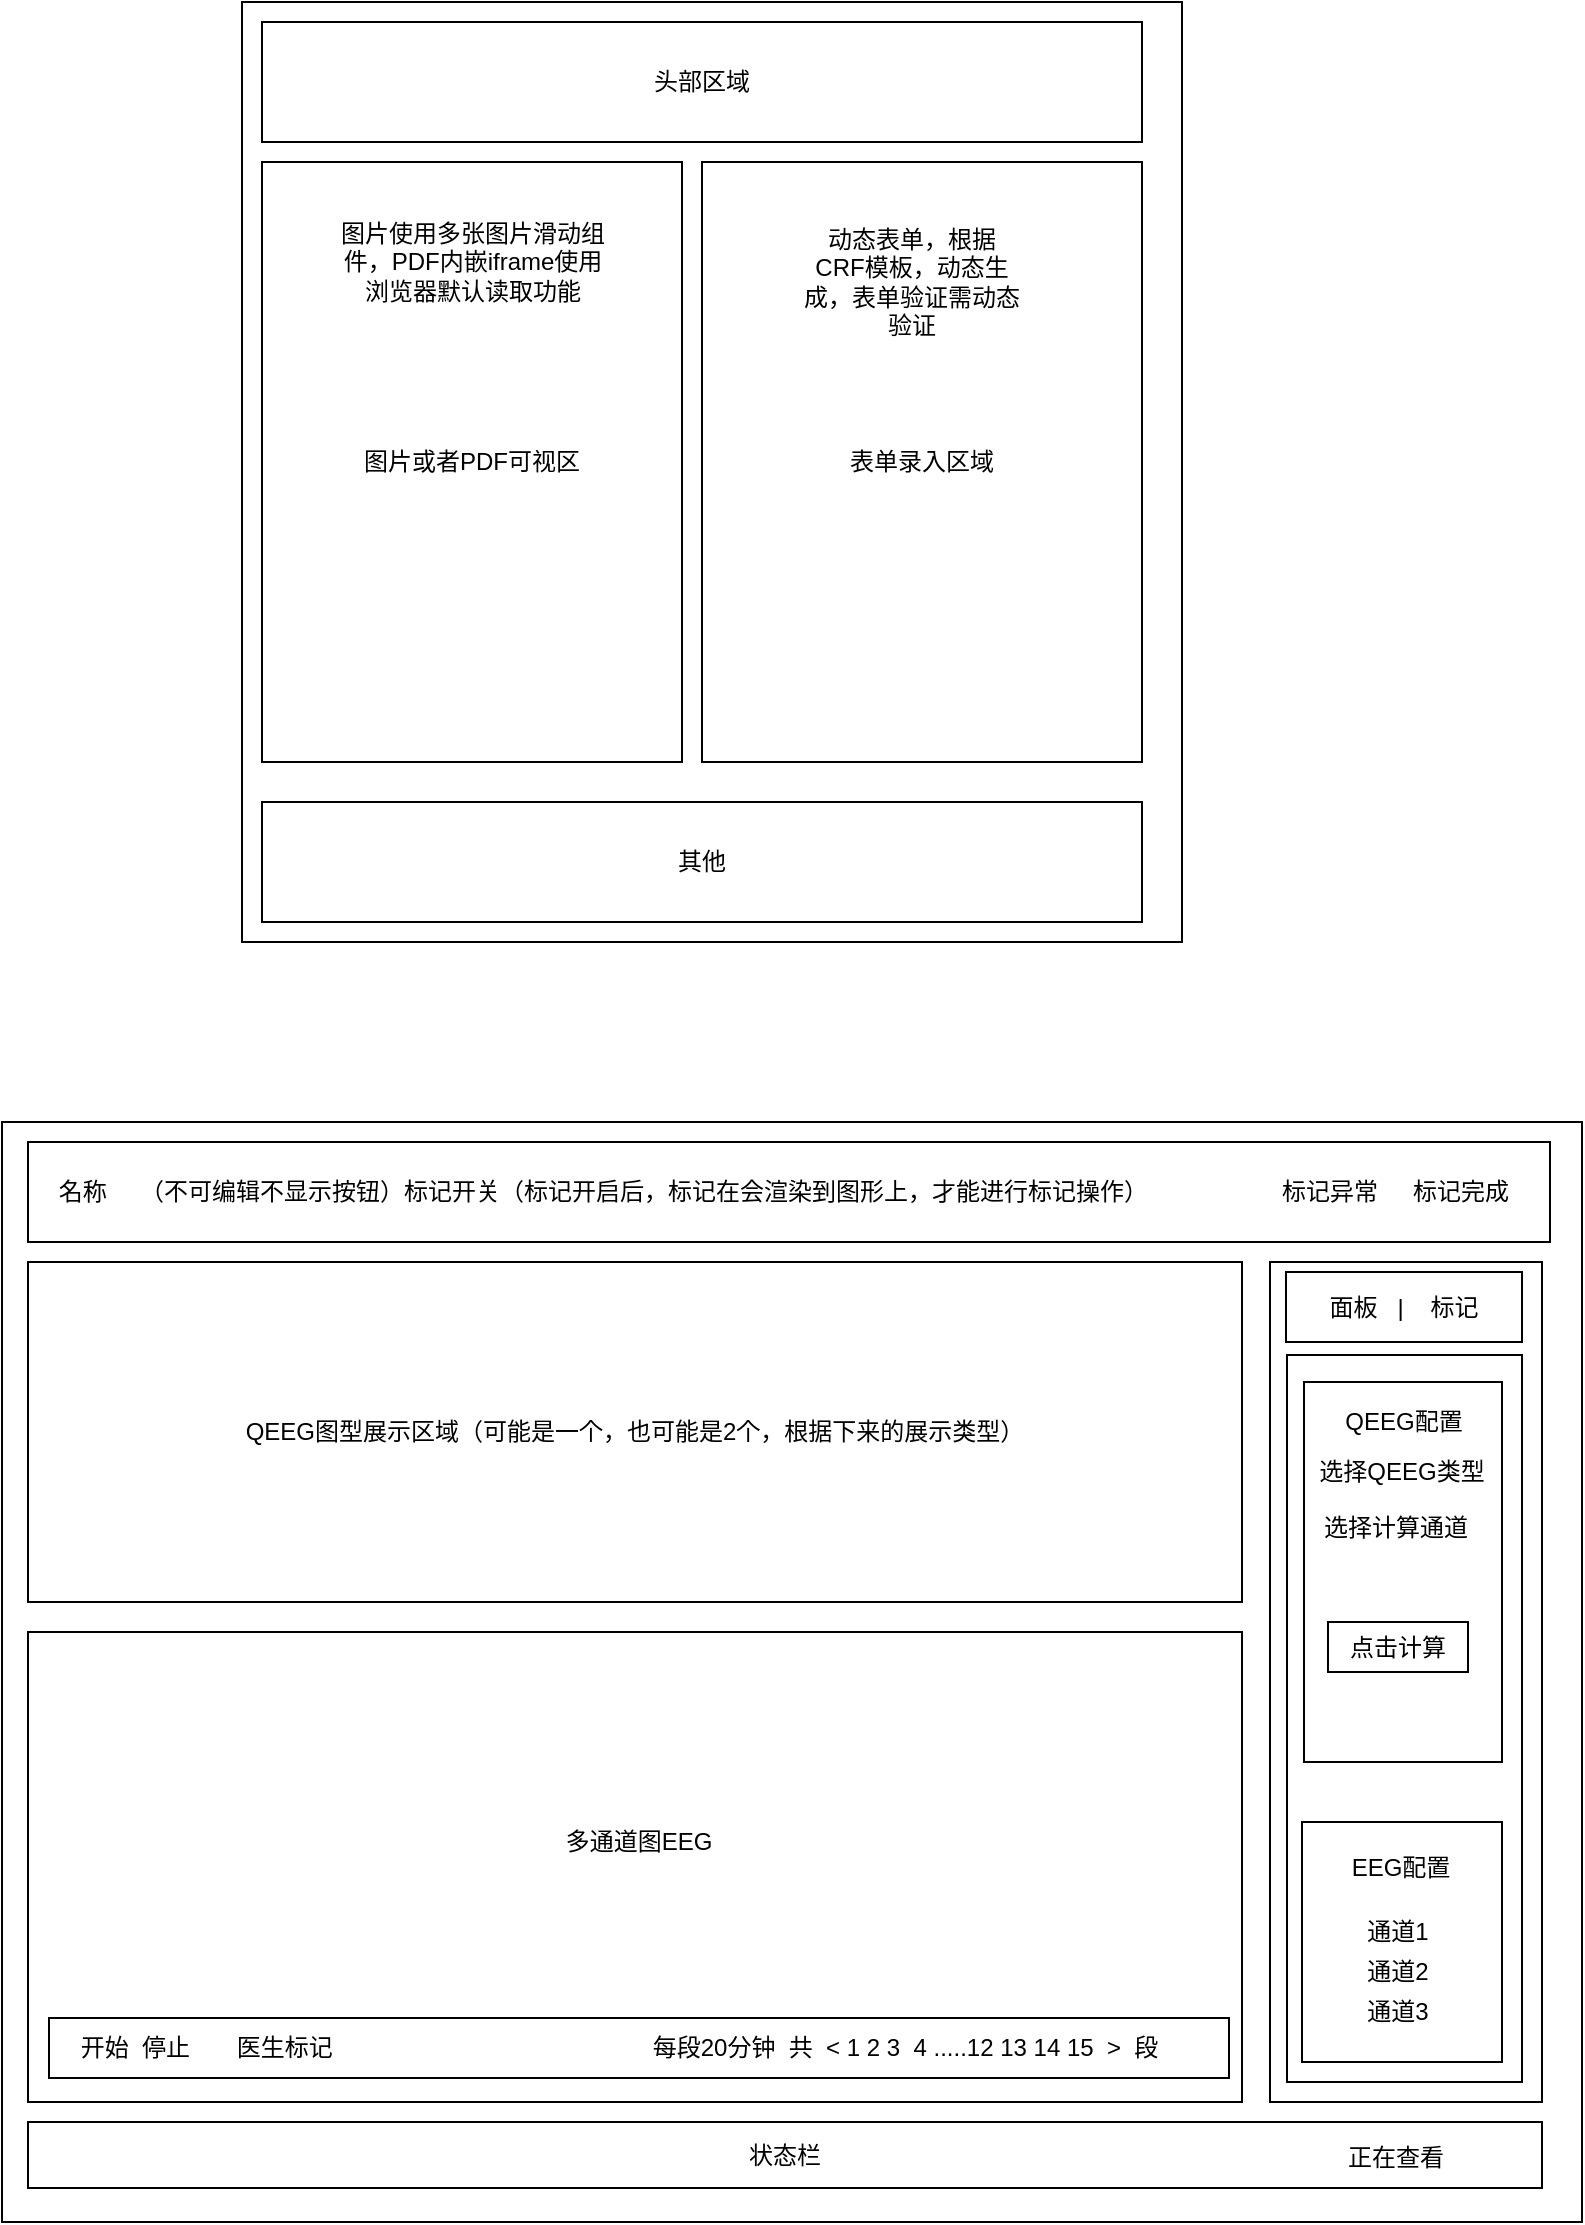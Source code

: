 <mxfile version="16.2.4" type="github">
  <diagram id="HXQpI8AFAVGygzaY-uvE" name="Page-1">
    <mxGraphModel dx="865" dy="456" grid="1" gridSize="10" guides="1" tooltips="1" connect="1" arrows="1" fold="1" page="1" pageScale="1" pageWidth="827" pageHeight="1169" math="0" shadow="0">
      <root>
        <mxCell id="0" />
        <mxCell id="1" parent="0" />
        <mxCell id="dEXukqFfbBN_6zC94aLe-1" value="" style="whiteSpace=wrap;html=1;aspect=fixed;" parent="1" vertex="1">
          <mxGeometry x="140" y="10" width="470" height="470" as="geometry" />
        </mxCell>
        <mxCell id="dEXukqFfbBN_6zC94aLe-2" value="图片或者PDF可视区" style="rounded=0;whiteSpace=wrap;html=1;" parent="1" vertex="1">
          <mxGeometry x="150" y="90" width="210" height="300" as="geometry" />
        </mxCell>
        <mxCell id="dEXukqFfbBN_6zC94aLe-3" value="表单录入区域" style="rounded=0;whiteSpace=wrap;html=1;" parent="1" vertex="1">
          <mxGeometry x="370" y="90" width="220" height="300" as="geometry" />
        </mxCell>
        <mxCell id="dEXukqFfbBN_6zC94aLe-4" value="头部区域" style="rounded=0;whiteSpace=wrap;html=1;" parent="1" vertex="1">
          <mxGeometry x="150" y="20" width="440" height="60" as="geometry" />
        </mxCell>
        <mxCell id="dEXukqFfbBN_6zC94aLe-5" value="其他" style="rounded=0;whiteSpace=wrap;html=1;" parent="1" vertex="1">
          <mxGeometry x="150" y="410" width="440" height="60" as="geometry" />
        </mxCell>
        <mxCell id="dEXukqFfbBN_6zC94aLe-6" value="图片使用多张图片滑动组件，PDF内嵌iframe使用浏览器默认读取功能" style="text;html=1;strokeColor=none;fillColor=none;align=center;verticalAlign=middle;whiteSpace=wrap;rounded=0;" parent="1" vertex="1">
          <mxGeometry x="184.5" y="110" width="141" height="60" as="geometry" />
        </mxCell>
        <mxCell id="dEXukqFfbBN_6zC94aLe-7" value="动态表单，根据CRF模板，动态生成，表单验证需动态验证" style="text;html=1;strokeColor=none;fillColor=none;align=center;verticalAlign=middle;whiteSpace=wrap;rounded=0;" parent="1" vertex="1">
          <mxGeometry x="420" y="120" width="110" height="60" as="geometry" />
        </mxCell>
        <mxCell id="dEXukqFfbBN_6zC94aLe-10" value="" style="rounded=0;whiteSpace=wrap;html=1;" parent="1" vertex="1">
          <mxGeometry x="20" y="570" width="790" height="550" as="geometry" />
        </mxCell>
        <mxCell id="dEXukqFfbBN_6zC94aLe-11" value="" style="rounded=0;whiteSpace=wrap;html=1;" parent="1" vertex="1">
          <mxGeometry x="33" y="825" width="607" height="235" as="geometry" />
        </mxCell>
        <mxCell id="dEXukqFfbBN_6zC94aLe-12" value="多通道图EEG" style="text;html=1;strokeColor=none;fillColor=none;align=center;verticalAlign=middle;whiteSpace=wrap;rounded=0;" parent="1" vertex="1">
          <mxGeometry x="250" y="920" width="177" height="20" as="geometry" />
        </mxCell>
        <mxCell id="dEXukqFfbBN_6zC94aLe-21" value="&amp;nbsp; &amp;nbsp; 名称&amp;nbsp; &amp;nbsp; &amp;nbsp;（不可编辑不显示按钮）标记开关（标记开启后，标记在会渲染到图形上，才能进行标记操作）&amp;nbsp; &amp;nbsp; &amp;nbsp; &amp;nbsp; &amp;nbsp; &amp;nbsp; &amp;nbsp; &amp;nbsp; &amp;nbsp; &amp;nbsp; &amp;nbsp;&amp;nbsp;" style="rounded=0;whiteSpace=wrap;html=1;align=left;" parent="1" vertex="1">
          <mxGeometry x="33" y="580" width="761" height="50" as="geometry" />
        </mxCell>
        <mxCell id="VoeNjybom4H6XY1b6rgb-1" value="状态栏" style="rounded=0;whiteSpace=wrap;html=1;" parent="1" vertex="1">
          <mxGeometry x="33" y="1070" width="757" height="33" as="geometry" />
        </mxCell>
        <mxCell id="VoeNjybom4H6XY1b6rgb-2" value="" style="rounded=0;whiteSpace=wrap;html=1;" parent="1" vertex="1">
          <mxGeometry x="654" y="640" width="136" height="420" as="geometry" />
        </mxCell>
        <mxCell id="VoeNjybom4H6XY1b6rgb-5" value="面板&amp;nbsp; &amp;nbsp;|&amp;nbsp; &amp;nbsp; 标记" style="rounded=0;whiteSpace=wrap;html=1;" parent="1" vertex="1">
          <mxGeometry x="662" y="645" width="118" height="35" as="geometry" />
        </mxCell>
        <mxCell id="VoeNjybom4H6XY1b6rgb-6" value="" style="rounded=0;whiteSpace=wrap;html=1;" parent="1" vertex="1">
          <mxGeometry x="662.5" y="686.5" width="117.5" height="363.5" as="geometry" />
        </mxCell>
        <mxCell id="XXj9VBkdvwOhZQNCGIxi-1" value="&amp;nbsp; &amp;nbsp; 开始&amp;nbsp; 停止&amp;nbsp; &amp;nbsp; &amp;nbsp; &amp;nbsp;医生标记&amp;nbsp; &amp;nbsp; &amp;nbsp; &amp;nbsp; &amp;nbsp; &amp;nbsp; &amp;nbsp; &amp;nbsp; &amp;nbsp; &amp;nbsp; &amp;nbsp; &amp;nbsp; &amp;nbsp; &amp;nbsp; &amp;nbsp; &amp;nbsp; &amp;nbsp; &amp;nbsp; &amp;nbsp; &amp;nbsp; &amp;nbsp; &amp;nbsp; &amp;nbsp; &amp;nbsp; 每段20分钟&amp;nbsp; 共&amp;nbsp; &amp;lt; 1 2 3&amp;nbsp; 4 .....12 13 14 15&amp;nbsp; &amp;gt;&amp;nbsp; 段" style="rounded=0;whiteSpace=wrap;html=1;align=left;" parent="1" vertex="1">
          <mxGeometry x="43.5" y="1018" width="590" height="30" as="geometry" />
        </mxCell>
        <mxCell id="XXj9VBkdvwOhZQNCGIxi-2" value="正在查看" style="text;html=1;strokeColor=none;fillColor=none;align=center;verticalAlign=middle;whiteSpace=wrap;rounded=0;" parent="1" vertex="1">
          <mxGeometry x="654" y="1078" width="126" height="20" as="geometry" />
        </mxCell>
        <mxCell id="XXj9VBkdvwOhZQNCGIxi-3" value="标记完成" style="text;html=1;strokeColor=none;fillColor=none;align=center;verticalAlign=middle;whiteSpace=wrap;rounded=0;" parent="1" vertex="1">
          <mxGeometry x="705" y="595" width="89" height="20" as="geometry" />
        </mxCell>
        <mxCell id="XXj9VBkdvwOhZQNCGIxi-5" value="标记异常" style="text;html=1;strokeColor=none;fillColor=none;align=center;verticalAlign=middle;whiteSpace=wrap;rounded=0;" parent="1" vertex="1">
          <mxGeometry x="654" y="595" width="60" height="20" as="geometry" />
        </mxCell>
        <mxCell id="XXj9VBkdvwOhZQNCGIxi-8" value="" style="rounded=0;whiteSpace=wrap;html=1;" parent="1" vertex="1">
          <mxGeometry x="671" y="700" width="99" height="190" as="geometry" />
        </mxCell>
        <mxCell id="XXj9VBkdvwOhZQNCGIxi-10" value="QEEG配置" style="text;html=1;strokeColor=none;fillColor=none;align=center;verticalAlign=middle;whiteSpace=wrap;rounded=0;" parent="1" vertex="1">
          <mxGeometry x="673.5" y="710" width="94" height="20" as="geometry" />
        </mxCell>
        <mxCell id="XXj9VBkdvwOhZQNCGIxi-12" value="选择计算通道" style="text;html=1;strokeColor=none;fillColor=none;align=center;verticalAlign=middle;whiteSpace=wrap;rounded=0;" parent="1" vertex="1">
          <mxGeometry x="675" y="760" width="84" height="26" as="geometry" />
        </mxCell>
        <mxCell id="XXj9VBkdvwOhZQNCGIxi-13" value="点击计算" style="rounded=0;whiteSpace=wrap;html=1;" parent="1" vertex="1">
          <mxGeometry x="683" y="820" width="70" height="25" as="geometry" />
        </mxCell>
        <mxCell id="s6zeYOEKfrD3OS6WZZnP-1" value="QEEG图型展示区域（可能是一个，也可能是2个，根据下来的展示类型）" style="rounded=0;whiteSpace=wrap;html=1;" vertex="1" parent="1">
          <mxGeometry x="33" y="640" width="607" height="170" as="geometry" />
        </mxCell>
        <mxCell id="s6zeYOEKfrD3OS6WZZnP-2" value="" style="rounded=0;whiteSpace=wrap;html=1;" vertex="1" parent="1">
          <mxGeometry x="670" y="920" width="100" height="120" as="geometry" />
        </mxCell>
        <mxCell id="XXj9VBkdvwOhZQNCGIxi-9" value="EEG配置" style="text;html=1;strokeColor=none;fillColor=none;align=center;verticalAlign=middle;whiteSpace=wrap;rounded=0;" parent="1" vertex="1">
          <mxGeometry x="672.5" y="935" width="92.5" height="15" as="geometry" />
        </mxCell>
        <mxCell id="XXj9VBkdvwOhZQNCGIxi-15" value="通道1" style="text;html=1;strokeColor=none;fillColor=none;align=center;verticalAlign=middle;whiteSpace=wrap;rounded=0;" parent="1" vertex="1">
          <mxGeometry x="688" y="960" width="60" height="30" as="geometry" />
        </mxCell>
        <mxCell id="XXj9VBkdvwOhZQNCGIxi-16" value="通道2" style="text;html=1;strokeColor=none;fillColor=none;align=center;verticalAlign=middle;whiteSpace=wrap;rounded=0;" parent="1" vertex="1">
          <mxGeometry x="688" y="980" width="60" height="30" as="geometry" />
        </mxCell>
        <mxCell id="XXj9VBkdvwOhZQNCGIxi-18" value="通道3" style="text;html=1;strokeColor=none;fillColor=none;align=center;verticalAlign=middle;whiteSpace=wrap;rounded=0;" parent="1" vertex="1">
          <mxGeometry x="688" y="1000" width="60" height="30" as="geometry" />
        </mxCell>
        <mxCell id="s6zeYOEKfrD3OS6WZZnP-7" value="选择QEEG类型" style="text;html=1;strokeColor=none;fillColor=none;align=center;verticalAlign=middle;whiteSpace=wrap;rounded=0;" vertex="1" parent="1">
          <mxGeometry x="675" y="730" width="90" height="30" as="geometry" />
        </mxCell>
      </root>
    </mxGraphModel>
  </diagram>
</mxfile>
